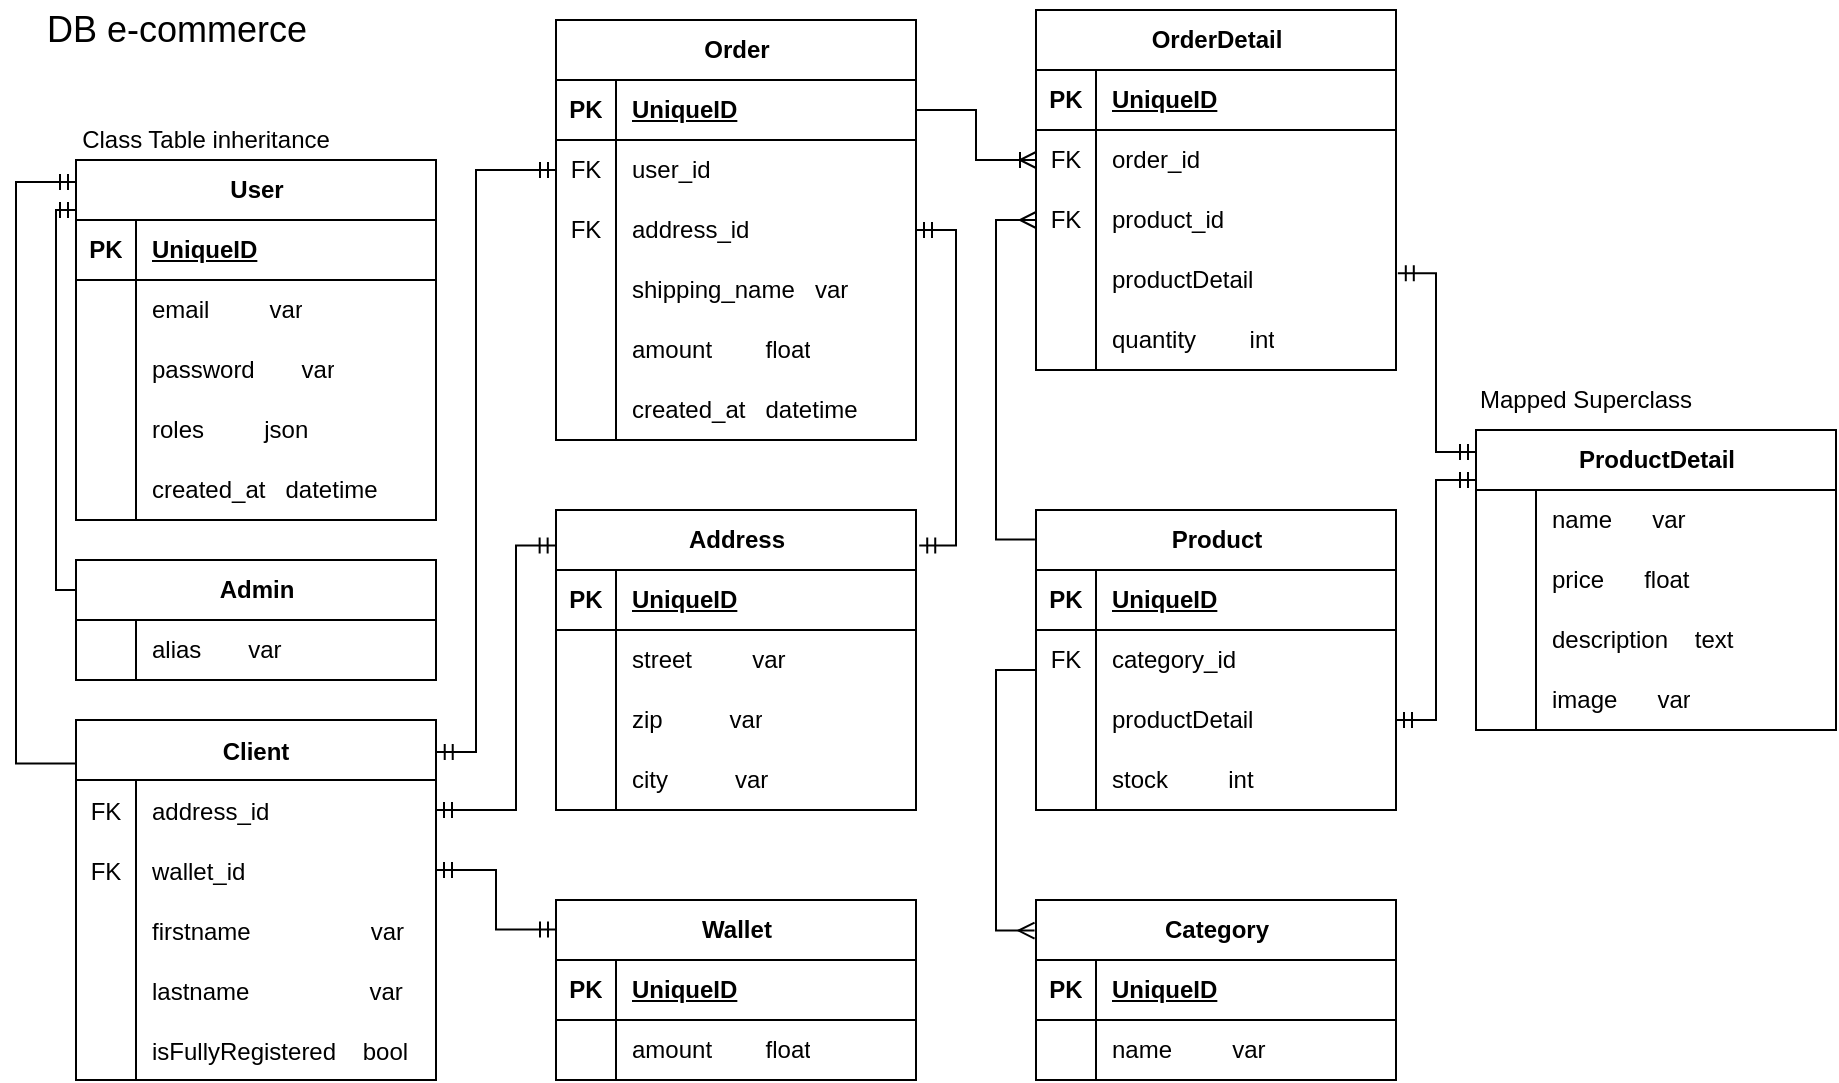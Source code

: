 <mxfile version="21.3.4" type="device">
  <diagram name="Page-1" id="_WMsaMlrTRw3rbW4M_ij">
    <mxGraphModel dx="989" dy="523" grid="1" gridSize="5" guides="1" tooltips="1" connect="1" arrows="1" fold="1" page="1" pageScale="1" pageWidth="1169" pageHeight="1654" math="0" shadow="0">
      <root>
        <mxCell id="0" />
        <mxCell id="1" parent="0" />
        <object label="User" id="rdtJX7FNYkJ7xcq_0ooD-1">
          <mxCell style="shape=table;startSize=30;container=1;collapsible=1;childLayout=tableLayout;fixedRows=1;rowLines=0;fontStyle=1;align=center;resizeLast=1;html=1;" parent="1" vertex="1">
            <mxGeometry x="40" y="100" width="180" height="180" as="geometry">
              <mxRectangle x="80" y="100" width="65" height="30" as="alternateBounds" />
            </mxGeometry>
          </mxCell>
        </object>
        <mxCell id="rdtJX7FNYkJ7xcq_0ooD-2" value="" style="shape=tableRow;horizontal=0;startSize=0;swimlaneHead=0;swimlaneBody=0;fillColor=none;collapsible=0;dropTarget=0;points=[[0,0.5],[1,0.5]];portConstraint=eastwest;top=0;left=0;right=0;bottom=1;" parent="rdtJX7FNYkJ7xcq_0ooD-1" vertex="1">
          <mxGeometry y="30" width="180" height="30" as="geometry" />
        </mxCell>
        <mxCell id="rdtJX7FNYkJ7xcq_0ooD-3" value="PK" style="shape=partialRectangle;connectable=0;fillColor=none;top=0;left=0;bottom=0;right=0;fontStyle=1;overflow=hidden;whiteSpace=wrap;html=1;" parent="rdtJX7FNYkJ7xcq_0ooD-2" vertex="1">
          <mxGeometry width="30" height="30" as="geometry">
            <mxRectangle width="30" height="30" as="alternateBounds" />
          </mxGeometry>
        </mxCell>
        <mxCell id="rdtJX7FNYkJ7xcq_0ooD-4" value="UniqueID" style="shape=partialRectangle;connectable=0;fillColor=none;top=0;left=0;bottom=0;right=0;align=left;spacingLeft=6;fontStyle=5;overflow=hidden;whiteSpace=wrap;html=1;" parent="rdtJX7FNYkJ7xcq_0ooD-2" vertex="1">
          <mxGeometry x="30" width="150" height="30" as="geometry">
            <mxRectangle width="150" height="30" as="alternateBounds" />
          </mxGeometry>
        </mxCell>
        <mxCell id="rdtJX7FNYkJ7xcq_0ooD-8" value="" style="shape=tableRow;horizontal=0;startSize=0;swimlaneHead=0;swimlaneBody=0;fillColor=none;collapsible=0;dropTarget=0;points=[[0,0.5],[1,0.5]];portConstraint=eastwest;top=0;left=0;right=0;bottom=0;" parent="rdtJX7FNYkJ7xcq_0ooD-1" vertex="1">
          <mxGeometry y="60" width="180" height="30" as="geometry" />
        </mxCell>
        <mxCell id="rdtJX7FNYkJ7xcq_0ooD-9" value="" style="shape=partialRectangle;connectable=0;fillColor=none;top=0;left=0;bottom=0;right=0;editable=1;overflow=hidden;whiteSpace=wrap;html=1;" parent="rdtJX7FNYkJ7xcq_0ooD-8" vertex="1">
          <mxGeometry width="30" height="30" as="geometry">
            <mxRectangle width="30" height="30" as="alternateBounds" />
          </mxGeometry>
        </mxCell>
        <mxCell id="rdtJX7FNYkJ7xcq_0ooD-10" value="email&lt;span style=&quot;white-space: pre;&quot;&gt; &lt;/span&gt;&lt;span style=&quot;white-space: pre;&quot;&gt; &lt;/span&gt;&lt;span style=&quot;white-space: pre;&quot;&gt; &lt;span style=&quot;white-space: pre;&quot;&gt; &lt;/span&gt;&lt;span style=&quot;white-space: pre;&quot;&gt; &lt;/span&gt;&lt;span style=&quot;white-space: pre;&quot;&gt; &lt;span style=&quot;white-space: pre;&quot;&gt; &lt;/span&gt;&lt;span style=&quot;white-space: pre;&quot;&gt; &lt;/span&gt;&lt;span style=&quot;white-space: pre;&quot;&gt; &lt;/span&gt;&lt;/span&gt;&lt;/span&gt;var" style="shape=partialRectangle;connectable=0;fillColor=none;top=0;left=0;bottom=0;right=0;align=left;spacingLeft=6;overflow=hidden;whiteSpace=wrap;html=1;" parent="rdtJX7FNYkJ7xcq_0ooD-8" vertex="1">
          <mxGeometry x="30" width="150" height="30" as="geometry">
            <mxRectangle width="150" height="30" as="alternateBounds" />
          </mxGeometry>
        </mxCell>
        <mxCell id="rdtJX7FNYkJ7xcq_0ooD-174" style="shape=tableRow;horizontal=0;startSize=0;swimlaneHead=0;swimlaneBody=0;fillColor=none;collapsible=0;dropTarget=0;points=[[0,0.5],[1,0.5]];portConstraint=eastwest;top=0;left=0;right=0;bottom=0;" parent="rdtJX7FNYkJ7xcq_0ooD-1" vertex="1">
          <mxGeometry y="90" width="180" height="30" as="geometry" />
        </mxCell>
        <mxCell id="rdtJX7FNYkJ7xcq_0ooD-175" style="shape=partialRectangle;connectable=0;fillColor=none;top=0;left=0;bottom=0;right=0;editable=1;overflow=hidden;whiteSpace=wrap;html=1;" parent="rdtJX7FNYkJ7xcq_0ooD-174" vertex="1">
          <mxGeometry width="30" height="30" as="geometry">
            <mxRectangle width="30" height="30" as="alternateBounds" />
          </mxGeometry>
        </mxCell>
        <mxCell id="rdtJX7FNYkJ7xcq_0ooD-176" value="password&lt;span style=&quot;white-space: pre;&quot;&gt; &lt;/span&gt;&lt;span style=&quot;white-space: pre;&quot;&gt; &lt;/span&gt;&lt;span style=&quot;white-space: pre;&quot;&gt; &lt;span style=&quot;white-space: pre;&quot;&gt; &lt;/span&gt;&lt;span style=&quot;white-space: pre;&quot;&gt; &lt;span style=&quot;white-space: pre;&quot;&gt; &lt;/span&gt;&lt;span style=&quot;white-space: pre;&quot;&gt; &lt;/span&gt;&lt;/span&gt;&lt;/span&gt;var" style="shape=partialRectangle;connectable=0;fillColor=none;top=0;left=0;bottom=0;right=0;align=left;spacingLeft=6;overflow=hidden;whiteSpace=wrap;html=1;" parent="rdtJX7FNYkJ7xcq_0ooD-174" vertex="1">
          <mxGeometry x="30" width="150" height="30" as="geometry">
            <mxRectangle width="150" height="30" as="alternateBounds" />
          </mxGeometry>
        </mxCell>
        <mxCell id="rdtJX7FNYkJ7xcq_0ooD-52" style="shape=tableRow;horizontal=0;startSize=0;swimlaneHead=0;swimlaneBody=0;fillColor=none;collapsible=0;dropTarget=0;points=[[0,0.5],[1,0.5]];portConstraint=eastwest;top=0;left=0;right=0;bottom=0;" parent="rdtJX7FNYkJ7xcq_0ooD-1" vertex="1">
          <mxGeometry y="120" width="180" height="30" as="geometry" />
        </mxCell>
        <mxCell id="rdtJX7FNYkJ7xcq_0ooD-53" style="shape=partialRectangle;connectable=0;fillColor=none;top=0;left=0;bottom=0;right=0;editable=1;overflow=hidden;whiteSpace=wrap;html=1;" parent="rdtJX7FNYkJ7xcq_0ooD-52" vertex="1">
          <mxGeometry width="30" height="30" as="geometry">
            <mxRectangle width="30" height="30" as="alternateBounds" />
          </mxGeometry>
        </mxCell>
        <mxCell id="rdtJX7FNYkJ7xcq_0ooD-54" value="roles&lt;span style=&quot;white-space: pre;&quot;&gt; &lt;/span&gt;&lt;span style=&quot;white-space: pre;&quot;&gt; &lt;/span&gt;&lt;span style=&quot;white-space: pre;&quot;&gt; &lt;span style=&quot;white-space: pre;&quot;&gt; &lt;/span&gt;&lt;span style=&quot;white-space: pre;&quot;&gt; &lt;/span&gt;&lt;span style=&quot;white-space: pre;&quot;&gt; &lt;span style=&quot;white-space: pre;&quot;&gt; &lt;/span&gt;&lt;span style=&quot;white-space: pre;&quot;&gt; &lt;/span&gt;&lt;span style=&quot;white-space: pre;&quot;&gt; &lt;/span&gt;&lt;/span&gt;json&lt;/span&gt;" style="shape=partialRectangle;connectable=0;fillColor=none;top=0;left=0;bottom=0;right=0;align=left;spacingLeft=6;overflow=hidden;whiteSpace=wrap;html=1;" parent="rdtJX7FNYkJ7xcq_0ooD-52" vertex="1">
          <mxGeometry x="30" width="150" height="30" as="geometry">
            <mxRectangle width="150" height="30" as="alternateBounds" />
          </mxGeometry>
        </mxCell>
        <mxCell id="rdtJX7FNYkJ7xcq_0ooD-171" style="shape=tableRow;horizontal=0;startSize=0;swimlaneHead=0;swimlaneBody=0;fillColor=none;collapsible=0;dropTarget=0;points=[[0,0.5],[1,0.5]];portConstraint=eastwest;top=0;left=0;right=0;bottom=0;" parent="rdtJX7FNYkJ7xcq_0ooD-1" vertex="1">
          <mxGeometry y="150" width="180" height="30" as="geometry" />
        </mxCell>
        <mxCell id="rdtJX7FNYkJ7xcq_0ooD-172" style="shape=partialRectangle;connectable=0;fillColor=none;top=0;left=0;bottom=0;right=0;editable=1;overflow=hidden;whiteSpace=wrap;html=1;" parent="rdtJX7FNYkJ7xcq_0ooD-171" vertex="1">
          <mxGeometry width="30" height="30" as="geometry">
            <mxRectangle width="30" height="30" as="alternateBounds" />
          </mxGeometry>
        </mxCell>
        <mxCell id="rdtJX7FNYkJ7xcq_0ooD-173" value="created_at&lt;span style=&quot;white-space: pre;&quot;&gt; &lt;span style=&quot;white-space: pre;&quot;&gt; &lt;span style=&quot;white-space: pre;&quot;&gt; &lt;/span&gt;&lt;/span&gt;&lt;/span&gt;datetime" style="shape=partialRectangle;connectable=0;fillColor=none;top=0;left=0;bottom=0;right=0;align=left;spacingLeft=6;overflow=hidden;whiteSpace=wrap;html=1;" parent="rdtJX7FNYkJ7xcq_0ooD-171" vertex="1">
          <mxGeometry x="30" width="150" height="30" as="geometry">
            <mxRectangle width="150" height="30" as="alternateBounds" />
          </mxGeometry>
        </mxCell>
        <mxCell id="rdtJX7FNYkJ7xcq_0ooD-39" value="Address" style="shape=table;startSize=30;container=1;collapsible=1;childLayout=tableLayout;fixedRows=1;rowLines=0;fontStyle=1;align=center;resizeLast=1;html=1;" parent="1" vertex="1">
          <mxGeometry x="280" y="275" width="180" height="150" as="geometry" />
        </mxCell>
        <mxCell id="rdtJX7FNYkJ7xcq_0ooD-40" value="" style="shape=tableRow;horizontal=0;startSize=0;swimlaneHead=0;swimlaneBody=0;fillColor=none;collapsible=0;dropTarget=0;points=[[0,0.5],[1,0.5]];portConstraint=eastwest;top=0;left=0;right=0;bottom=1;" parent="rdtJX7FNYkJ7xcq_0ooD-39" vertex="1">
          <mxGeometry y="30" width="180" height="30" as="geometry" />
        </mxCell>
        <mxCell id="rdtJX7FNYkJ7xcq_0ooD-41" value="PK" style="shape=partialRectangle;connectable=0;fillColor=none;top=0;left=0;bottom=0;right=0;fontStyle=1;overflow=hidden;whiteSpace=wrap;html=1;" parent="rdtJX7FNYkJ7xcq_0ooD-40" vertex="1">
          <mxGeometry width="30" height="30" as="geometry">
            <mxRectangle width="30" height="30" as="alternateBounds" />
          </mxGeometry>
        </mxCell>
        <mxCell id="rdtJX7FNYkJ7xcq_0ooD-42" value="UniqueID" style="shape=partialRectangle;connectable=0;fillColor=none;top=0;left=0;bottom=0;right=0;align=left;spacingLeft=6;fontStyle=5;overflow=hidden;whiteSpace=wrap;html=1;" parent="rdtJX7FNYkJ7xcq_0ooD-40" vertex="1">
          <mxGeometry x="30" width="150" height="30" as="geometry">
            <mxRectangle width="150" height="30" as="alternateBounds" />
          </mxGeometry>
        </mxCell>
        <mxCell id="rdtJX7FNYkJ7xcq_0ooD-43" value="" style="shape=tableRow;horizontal=0;startSize=0;swimlaneHead=0;swimlaneBody=0;fillColor=none;collapsible=0;dropTarget=0;points=[[0,0.5],[1,0.5]];portConstraint=eastwest;top=0;left=0;right=0;bottom=0;" parent="rdtJX7FNYkJ7xcq_0ooD-39" vertex="1">
          <mxGeometry y="60" width="180" height="30" as="geometry" />
        </mxCell>
        <mxCell id="rdtJX7FNYkJ7xcq_0ooD-44" value="" style="shape=partialRectangle;connectable=0;fillColor=none;top=0;left=0;bottom=0;right=0;editable=1;overflow=hidden;whiteSpace=wrap;html=1;" parent="rdtJX7FNYkJ7xcq_0ooD-43" vertex="1">
          <mxGeometry width="30" height="30" as="geometry">
            <mxRectangle width="30" height="30" as="alternateBounds" />
          </mxGeometry>
        </mxCell>
        <mxCell id="rdtJX7FNYkJ7xcq_0ooD-45" value="street&lt;span style=&quot;white-space: pre;&quot;&gt; &lt;/span&gt;&lt;span style=&quot;white-space: pre;&quot;&gt; &lt;span style=&quot;white-space: pre;&quot;&gt; &lt;/span&gt;&lt;span style=&quot;white-space: pre;&quot;&gt; &lt;/span&gt;&lt;span style=&quot;white-space: pre;&quot;&gt; &lt;/span&gt;&lt;/span&gt;&lt;span style=&quot;white-space: pre;&quot;&gt; &lt;span style=&quot;white-space: pre;&quot;&gt; &lt;/span&gt;&lt;span style=&quot;white-space: pre;&quot;&gt; &lt;/span&gt;&lt;span style=&quot;white-space: pre;&quot;&gt; &lt;/span&gt;&lt;/span&gt;var" style="shape=partialRectangle;connectable=0;fillColor=none;top=0;left=0;bottom=0;right=0;align=left;spacingLeft=6;overflow=hidden;whiteSpace=wrap;html=1;" parent="rdtJX7FNYkJ7xcq_0ooD-43" vertex="1">
          <mxGeometry x="30" width="150" height="30" as="geometry">
            <mxRectangle width="150" height="30" as="alternateBounds" />
          </mxGeometry>
        </mxCell>
        <mxCell id="rdtJX7FNYkJ7xcq_0ooD-46" value="" style="shape=tableRow;horizontal=0;startSize=0;swimlaneHead=0;swimlaneBody=0;fillColor=none;collapsible=0;dropTarget=0;points=[[0,0.5],[1,0.5]];portConstraint=eastwest;top=0;left=0;right=0;bottom=0;" parent="rdtJX7FNYkJ7xcq_0ooD-39" vertex="1">
          <mxGeometry y="90" width="180" height="30" as="geometry" />
        </mxCell>
        <mxCell id="rdtJX7FNYkJ7xcq_0ooD-47" value="" style="shape=partialRectangle;connectable=0;fillColor=none;top=0;left=0;bottom=0;right=0;editable=1;overflow=hidden;whiteSpace=wrap;html=1;" parent="rdtJX7FNYkJ7xcq_0ooD-46" vertex="1">
          <mxGeometry width="30" height="30" as="geometry">
            <mxRectangle width="30" height="30" as="alternateBounds" />
          </mxGeometry>
        </mxCell>
        <mxCell id="rdtJX7FNYkJ7xcq_0ooD-48" value="zip&lt;span style=&quot;white-space: pre;&quot;&gt; &lt;/span&gt;&lt;span style=&quot;white-space: pre;&quot;&gt; &lt;/span&gt;&lt;span style=&quot;white-space: pre;&quot;&gt; &lt;span style=&quot;white-space: pre;&quot;&gt; &lt;/span&gt;&lt;span style=&quot;white-space: pre;&quot;&gt; &lt;/span&gt;&lt;span style=&quot;white-space: pre;&quot;&gt; &lt;/span&gt;&lt;/span&gt;&lt;span style=&quot;white-space: pre;&quot;&gt; &lt;span style=&quot;white-space: pre;&quot;&gt; &lt;/span&gt;&lt;span style=&quot;white-space: pre;&quot;&gt; &lt;/span&gt;&lt;span style=&quot;white-space: pre;&quot;&gt; &lt;/span&gt;&lt;/span&gt;var" style="shape=partialRectangle;connectable=0;fillColor=none;top=0;left=0;bottom=0;right=0;align=left;spacingLeft=6;overflow=hidden;whiteSpace=wrap;html=1;" parent="rdtJX7FNYkJ7xcq_0ooD-46" vertex="1">
          <mxGeometry x="30" width="150" height="30" as="geometry">
            <mxRectangle width="150" height="30" as="alternateBounds" />
          </mxGeometry>
        </mxCell>
        <mxCell id="rdtJX7FNYkJ7xcq_0ooD-49" value="" style="shape=tableRow;horizontal=0;startSize=0;swimlaneHead=0;swimlaneBody=0;fillColor=none;collapsible=0;dropTarget=0;points=[[0,0.5],[1,0.5]];portConstraint=eastwest;top=0;left=0;right=0;bottom=0;" parent="rdtJX7FNYkJ7xcq_0ooD-39" vertex="1">
          <mxGeometry y="120" width="180" height="30" as="geometry" />
        </mxCell>
        <mxCell id="rdtJX7FNYkJ7xcq_0ooD-50" value="" style="shape=partialRectangle;connectable=0;fillColor=none;top=0;left=0;bottom=0;right=0;editable=1;overflow=hidden;whiteSpace=wrap;html=1;" parent="rdtJX7FNYkJ7xcq_0ooD-49" vertex="1">
          <mxGeometry width="30" height="30" as="geometry">
            <mxRectangle width="30" height="30" as="alternateBounds" />
          </mxGeometry>
        </mxCell>
        <mxCell id="rdtJX7FNYkJ7xcq_0ooD-51" value="city&lt;span style=&quot;white-space: pre;&quot;&gt; &lt;/span&gt;&lt;span style=&quot;white-space: pre;&quot;&gt; &lt;/span&gt;&lt;span style=&quot;white-space: pre;&quot;&gt; &lt;span style=&quot;white-space: pre;&quot;&gt; &lt;/span&gt;&lt;span style=&quot;white-space: pre;&quot;&gt; &lt;/span&gt;&lt;span style=&quot;white-space: pre;&quot;&gt; &lt;/span&gt;&lt;/span&gt;&lt;span style=&quot;white-space: pre;&quot;&gt; &lt;span style=&quot;white-space: pre;&quot;&gt; &lt;/span&gt;&lt;span style=&quot;white-space: pre;&quot;&gt; &lt;/span&gt;&lt;span style=&quot;white-space: pre;&quot;&gt; &lt;/span&gt;&lt;/span&gt;var" style="shape=partialRectangle;connectable=0;fillColor=none;top=0;left=0;bottom=0;right=0;align=left;spacingLeft=6;overflow=hidden;whiteSpace=wrap;html=1;" parent="rdtJX7FNYkJ7xcq_0ooD-49" vertex="1">
          <mxGeometry x="30" width="150" height="30" as="geometry">
            <mxRectangle width="150" height="30" as="alternateBounds" />
          </mxGeometry>
        </mxCell>
        <mxCell id="rdtJX7FNYkJ7xcq_0ooD-112" value="Product" style="shape=table;startSize=30;container=1;collapsible=1;childLayout=tableLayout;fixedRows=1;rowLines=0;fontStyle=1;align=center;resizeLast=1;html=1;" parent="1" vertex="1">
          <mxGeometry x="520" y="275" width="180" height="150" as="geometry" />
        </mxCell>
        <mxCell id="rdtJX7FNYkJ7xcq_0ooD-113" value="" style="shape=tableRow;horizontal=0;startSize=0;swimlaneHead=0;swimlaneBody=0;fillColor=none;collapsible=0;dropTarget=0;points=[[0,0.5],[1,0.5]];portConstraint=eastwest;top=0;left=0;right=0;bottom=1;" parent="rdtJX7FNYkJ7xcq_0ooD-112" vertex="1">
          <mxGeometry y="30" width="180" height="30" as="geometry" />
        </mxCell>
        <mxCell id="rdtJX7FNYkJ7xcq_0ooD-114" value="PK" style="shape=partialRectangle;connectable=0;fillColor=none;top=0;left=0;bottom=0;right=0;fontStyle=1;overflow=hidden;whiteSpace=wrap;html=1;" parent="rdtJX7FNYkJ7xcq_0ooD-113" vertex="1">
          <mxGeometry width="30" height="30" as="geometry">
            <mxRectangle width="30" height="30" as="alternateBounds" />
          </mxGeometry>
        </mxCell>
        <mxCell id="rdtJX7FNYkJ7xcq_0ooD-115" value="UniqueID" style="shape=partialRectangle;connectable=0;fillColor=none;top=0;left=0;bottom=0;right=0;align=left;spacingLeft=6;fontStyle=5;overflow=hidden;whiteSpace=wrap;html=1;" parent="rdtJX7FNYkJ7xcq_0ooD-113" vertex="1">
          <mxGeometry x="30" width="150" height="30" as="geometry">
            <mxRectangle width="150" height="30" as="alternateBounds" />
          </mxGeometry>
        </mxCell>
        <mxCell id="rdtJX7FNYkJ7xcq_0ooD-199" style="shape=tableRow;horizontal=0;startSize=0;swimlaneHead=0;swimlaneBody=0;fillColor=none;collapsible=0;dropTarget=0;points=[[0,0.5],[1,0.5]];portConstraint=eastwest;top=0;left=0;right=0;bottom=0;" parent="rdtJX7FNYkJ7xcq_0ooD-112" vertex="1">
          <mxGeometry y="60" width="180" height="30" as="geometry" />
        </mxCell>
        <mxCell id="rdtJX7FNYkJ7xcq_0ooD-200" value="FK" style="shape=partialRectangle;connectable=0;fillColor=none;top=0;left=0;bottom=0;right=0;editable=1;overflow=hidden;whiteSpace=wrap;html=1;" parent="rdtJX7FNYkJ7xcq_0ooD-199" vertex="1">
          <mxGeometry width="30" height="30" as="geometry">
            <mxRectangle width="30" height="30" as="alternateBounds" />
          </mxGeometry>
        </mxCell>
        <mxCell id="rdtJX7FNYkJ7xcq_0ooD-201" value="category_id" style="shape=partialRectangle;connectable=0;fillColor=none;top=0;left=0;bottom=0;right=0;align=left;spacingLeft=6;overflow=hidden;whiteSpace=wrap;html=1;" parent="rdtJX7FNYkJ7xcq_0ooD-199" vertex="1">
          <mxGeometry x="30" width="150" height="30" as="geometry">
            <mxRectangle width="150" height="30" as="alternateBounds" />
          </mxGeometry>
        </mxCell>
        <mxCell id="hEecVBMNA8Ay8GIafVMj-17" style="shape=tableRow;horizontal=0;startSize=0;swimlaneHead=0;swimlaneBody=0;fillColor=none;collapsible=0;dropTarget=0;points=[[0,0.5],[1,0.5]];portConstraint=eastwest;top=0;left=0;right=0;bottom=0;" parent="rdtJX7FNYkJ7xcq_0ooD-112" vertex="1">
          <mxGeometry y="90" width="180" height="30" as="geometry" />
        </mxCell>
        <mxCell id="hEecVBMNA8Ay8GIafVMj-18" style="shape=partialRectangle;connectable=0;fillColor=none;top=0;left=0;bottom=0;right=0;editable=1;overflow=hidden;whiteSpace=wrap;html=1;" parent="hEecVBMNA8Ay8GIafVMj-17" vertex="1">
          <mxGeometry width="30" height="30" as="geometry">
            <mxRectangle width="30" height="30" as="alternateBounds" />
          </mxGeometry>
        </mxCell>
        <mxCell id="hEecVBMNA8Ay8GIafVMj-19" value="productDetail" style="shape=partialRectangle;connectable=0;fillColor=none;top=0;left=0;bottom=0;right=0;align=left;spacingLeft=6;overflow=hidden;whiteSpace=wrap;html=1;" parent="hEecVBMNA8Ay8GIafVMj-17" vertex="1">
          <mxGeometry x="30" width="150" height="30" as="geometry">
            <mxRectangle width="150" height="30" as="alternateBounds" />
          </mxGeometry>
        </mxCell>
        <mxCell id="rdtJX7FNYkJ7xcq_0ooD-177" style="shape=tableRow;horizontal=0;startSize=0;swimlaneHead=0;swimlaneBody=0;fillColor=none;collapsible=0;dropTarget=0;points=[[0,0.5],[1,0.5]];portConstraint=eastwest;top=0;left=0;right=0;bottom=0;" parent="rdtJX7FNYkJ7xcq_0ooD-112" vertex="1">
          <mxGeometry y="120" width="180" height="30" as="geometry" />
        </mxCell>
        <mxCell id="rdtJX7FNYkJ7xcq_0ooD-178" style="shape=partialRectangle;connectable=0;fillColor=none;top=0;left=0;bottom=0;right=0;editable=1;overflow=hidden;whiteSpace=wrap;html=1;" parent="rdtJX7FNYkJ7xcq_0ooD-177" vertex="1">
          <mxGeometry width="30" height="30" as="geometry">
            <mxRectangle width="30" height="30" as="alternateBounds" />
          </mxGeometry>
        </mxCell>
        <mxCell id="rdtJX7FNYkJ7xcq_0ooD-179" value="stock&lt;span style=&quot;white-space: pre;&quot;&gt; &lt;/span&gt;&lt;span style=&quot;white-space: pre;&quot;&gt; &lt;/span&gt;&lt;span style=&quot;white-space: pre;&quot;&gt; &lt;span style=&quot;white-space: pre;&quot;&gt; &lt;/span&gt;&lt;span style=&quot;white-space: pre;&quot;&gt; &lt;span style=&quot;white-space: pre;&quot;&gt; &lt;span style=&quot;white-space: pre;&quot;&gt; &lt;/span&gt;&lt;span style=&quot;white-space: pre;&quot;&gt; &lt;/span&gt;&lt;span style=&quot;white-space: pre;&quot;&gt; &lt;/span&gt;&lt;/span&gt;&lt;/span&gt;&lt;/span&gt;int" style="shape=partialRectangle;connectable=0;fillColor=none;top=0;left=0;bottom=0;right=0;align=left;spacingLeft=6;overflow=hidden;whiteSpace=wrap;html=1;" parent="rdtJX7FNYkJ7xcq_0ooD-177" vertex="1">
          <mxGeometry x="30" width="150" height="30" as="geometry">
            <mxRectangle width="150" height="30" as="alternateBounds" />
          </mxGeometry>
        </mxCell>
        <mxCell id="rdtJX7FNYkJ7xcq_0ooD-128" value="Category" style="shape=table;startSize=30;container=1;collapsible=1;childLayout=tableLayout;fixedRows=1;rowLines=0;fontStyle=1;align=center;resizeLast=1;html=1;" parent="1" vertex="1">
          <mxGeometry x="520" y="470" width="180" height="90" as="geometry" />
        </mxCell>
        <mxCell id="rdtJX7FNYkJ7xcq_0ooD-129" value="" style="shape=tableRow;horizontal=0;startSize=0;swimlaneHead=0;swimlaneBody=0;fillColor=none;collapsible=0;dropTarget=0;points=[[0,0.5],[1,0.5]];portConstraint=eastwest;top=0;left=0;right=0;bottom=1;" parent="rdtJX7FNYkJ7xcq_0ooD-128" vertex="1">
          <mxGeometry y="30" width="180" height="30" as="geometry" />
        </mxCell>
        <mxCell id="rdtJX7FNYkJ7xcq_0ooD-130" value="PK" style="shape=partialRectangle;connectable=0;fillColor=none;top=0;left=0;bottom=0;right=0;fontStyle=1;overflow=hidden;whiteSpace=wrap;html=1;" parent="rdtJX7FNYkJ7xcq_0ooD-129" vertex="1">
          <mxGeometry width="30" height="30" as="geometry">
            <mxRectangle width="30" height="30" as="alternateBounds" />
          </mxGeometry>
        </mxCell>
        <mxCell id="rdtJX7FNYkJ7xcq_0ooD-131" value="UniqueID" style="shape=partialRectangle;connectable=0;fillColor=none;top=0;left=0;bottom=0;right=0;align=left;spacingLeft=6;fontStyle=5;overflow=hidden;whiteSpace=wrap;html=1;" parent="rdtJX7FNYkJ7xcq_0ooD-129" vertex="1">
          <mxGeometry x="30" width="150" height="30" as="geometry">
            <mxRectangle width="150" height="30" as="alternateBounds" />
          </mxGeometry>
        </mxCell>
        <mxCell id="rdtJX7FNYkJ7xcq_0ooD-132" value="" style="shape=tableRow;horizontal=0;startSize=0;swimlaneHead=0;swimlaneBody=0;fillColor=none;collapsible=0;dropTarget=0;points=[[0,0.5],[1,0.5]];portConstraint=eastwest;top=0;left=0;right=0;bottom=0;" parent="rdtJX7FNYkJ7xcq_0ooD-128" vertex="1">
          <mxGeometry y="60" width="180" height="30" as="geometry" />
        </mxCell>
        <mxCell id="rdtJX7FNYkJ7xcq_0ooD-133" value="" style="shape=partialRectangle;connectable=0;fillColor=none;top=0;left=0;bottom=0;right=0;editable=1;overflow=hidden;whiteSpace=wrap;html=1;" parent="rdtJX7FNYkJ7xcq_0ooD-132" vertex="1">
          <mxGeometry width="30" height="30" as="geometry">
            <mxRectangle width="30" height="30" as="alternateBounds" />
          </mxGeometry>
        </mxCell>
        <mxCell id="rdtJX7FNYkJ7xcq_0ooD-134" value="name&lt;span style=&quot;white-space: pre;&quot;&gt; &lt;/span&gt;&lt;span style=&quot;white-space: pre;&quot;&gt; &lt;span style=&quot;white-space: pre;&quot;&gt; &lt;/span&gt;&lt;span style=&quot;white-space: pre;&quot;&gt; &lt;/span&gt;&lt;span style=&quot;white-space: pre;&quot;&gt; &lt;/span&gt;&lt;/span&gt;&lt;span style=&quot;white-space: pre;&quot;&gt; &lt;span style=&quot;white-space: pre;&quot;&gt; &lt;/span&gt;&lt;span style=&quot;white-space: pre;&quot;&gt; &lt;/span&gt;&lt;span style=&quot;white-space: pre;&quot;&gt; &lt;/span&gt;&lt;/span&gt;var" style="shape=partialRectangle;connectable=0;fillColor=none;top=0;left=0;bottom=0;right=0;align=left;spacingLeft=6;overflow=hidden;whiteSpace=wrap;html=1;" parent="rdtJX7FNYkJ7xcq_0ooD-132" vertex="1">
          <mxGeometry x="30" width="150" height="30" as="geometry">
            <mxRectangle width="150" height="30" as="alternateBounds" />
          </mxGeometry>
        </mxCell>
        <mxCell id="rdtJX7FNYkJ7xcq_0ooD-158" value="Order" style="shape=table;startSize=30;container=1;collapsible=1;childLayout=tableLayout;fixedRows=1;rowLines=0;fontStyle=1;align=center;resizeLast=1;html=1;" parent="1" vertex="1">
          <mxGeometry x="280" y="30" width="180" height="210" as="geometry" />
        </mxCell>
        <mxCell id="rdtJX7FNYkJ7xcq_0ooD-159" value="" style="shape=tableRow;horizontal=0;startSize=0;swimlaneHead=0;swimlaneBody=0;fillColor=none;collapsible=0;dropTarget=0;points=[[0,0.5],[1,0.5]];portConstraint=eastwest;top=0;left=0;right=0;bottom=1;" parent="rdtJX7FNYkJ7xcq_0ooD-158" vertex="1">
          <mxGeometry y="30" width="180" height="30" as="geometry" />
        </mxCell>
        <mxCell id="rdtJX7FNYkJ7xcq_0ooD-160" value="PK" style="shape=partialRectangle;connectable=0;fillColor=none;top=0;left=0;bottom=0;right=0;fontStyle=1;overflow=hidden;whiteSpace=wrap;html=1;" parent="rdtJX7FNYkJ7xcq_0ooD-159" vertex="1">
          <mxGeometry width="30" height="30" as="geometry">
            <mxRectangle width="30" height="30" as="alternateBounds" />
          </mxGeometry>
        </mxCell>
        <mxCell id="rdtJX7FNYkJ7xcq_0ooD-161" value="UniqueID" style="shape=partialRectangle;connectable=0;fillColor=none;top=0;left=0;bottom=0;right=0;align=left;spacingLeft=6;fontStyle=5;overflow=hidden;whiteSpace=wrap;html=1;" parent="rdtJX7FNYkJ7xcq_0ooD-159" vertex="1">
          <mxGeometry x="30" width="150" height="30" as="geometry">
            <mxRectangle width="150" height="30" as="alternateBounds" />
          </mxGeometry>
        </mxCell>
        <mxCell id="rdtJX7FNYkJ7xcq_0ooD-162" value="" style="shape=tableRow;horizontal=0;startSize=0;swimlaneHead=0;swimlaneBody=0;fillColor=none;collapsible=0;dropTarget=0;points=[[0,0.5],[1,0.5]];portConstraint=eastwest;top=0;left=0;right=0;bottom=0;" parent="rdtJX7FNYkJ7xcq_0ooD-158" vertex="1">
          <mxGeometry y="60" width="180" height="30" as="geometry" />
        </mxCell>
        <mxCell id="rdtJX7FNYkJ7xcq_0ooD-163" value="FK" style="shape=partialRectangle;connectable=0;fillColor=none;top=0;left=0;bottom=0;right=0;editable=1;overflow=hidden;whiteSpace=wrap;html=1;" parent="rdtJX7FNYkJ7xcq_0ooD-162" vertex="1">
          <mxGeometry width="30" height="30" as="geometry">
            <mxRectangle width="30" height="30" as="alternateBounds" />
          </mxGeometry>
        </mxCell>
        <mxCell id="rdtJX7FNYkJ7xcq_0ooD-164" value="user_id" style="shape=partialRectangle;connectable=0;fillColor=none;top=0;left=0;bottom=0;right=0;align=left;spacingLeft=6;overflow=hidden;whiteSpace=wrap;html=1;" parent="rdtJX7FNYkJ7xcq_0ooD-162" vertex="1">
          <mxGeometry x="30" width="150" height="30" as="geometry">
            <mxRectangle width="150" height="30" as="alternateBounds" />
          </mxGeometry>
        </mxCell>
        <mxCell id="rdtJX7FNYkJ7xcq_0ooD-222" style="shape=tableRow;horizontal=0;startSize=0;swimlaneHead=0;swimlaneBody=0;fillColor=none;collapsible=0;dropTarget=0;points=[[0,0.5],[1,0.5]];portConstraint=eastwest;top=0;left=0;right=0;bottom=0;" parent="rdtJX7FNYkJ7xcq_0ooD-158" vertex="1">
          <mxGeometry y="90" width="180" height="30" as="geometry" />
        </mxCell>
        <mxCell id="rdtJX7FNYkJ7xcq_0ooD-223" value="FK" style="shape=partialRectangle;connectable=0;fillColor=none;top=0;left=0;bottom=0;right=0;editable=1;overflow=hidden;whiteSpace=wrap;html=1;" parent="rdtJX7FNYkJ7xcq_0ooD-222" vertex="1">
          <mxGeometry width="30" height="30" as="geometry">
            <mxRectangle width="30" height="30" as="alternateBounds" />
          </mxGeometry>
        </mxCell>
        <mxCell id="rdtJX7FNYkJ7xcq_0ooD-224" value="address_id" style="shape=partialRectangle;connectable=0;fillColor=none;top=0;left=0;bottom=0;right=0;align=left;spacingLeft=6;overflow=hidden;whiteSpace=wrap;html=1;" parent="rdtJX7FNYkJ7xcq_0ooD-222" vertex="1">
          <mxGeometry x="30" width="150" height="30" as="geometry">
            <mxRectangle width="150" height="30" as="alternateBounds" />
          </mxGeometry>
        </mxCell>
        <mxCell id="rdtJX7FNYkJ7xcq_0ooD-225" style="shape=tableRow;horizontal=0;startSize=0;swimlaneHead=0;swimlaneBody=0;fillColor=none;collapsible=0;dropTarget=0;points=[[0,0.5],[1,0.5]];portConstraint=eastwest;top=0;left=0;right=0;bottom=0;" parent="rdtJX7FNYkJ7xcq_0ooD-158" vertex="1">
          <mxGeometry y="120" width="180" height="30" as="geometry" />
        </mxCell>
        <mxCell id="rdtJX7FNYkJ7xcq_0ooD-226" style="shape=partialRectangle;connectable=0;fillColor=none;top=0;left=0;bottom=0;right=0;editable=1;overflow=hidden;whiteSpace=wrap;html=1;" parent="rdtJX7FNYkJ7xcq_0ooD-225" vertex="1">
          <mxGeometry width="30" height="30" as="geometry">
            <mxRectangle width="30" height="30" as="alternateBounds" />
          </mxGeometry>
        </mxCell>
        <mxCell id="rdtJX7FNYkJ7xcq_0ooD-227" value="shipping_name&lt;span style=&quot;white-space: pre;&quot;&gt; &lt;span style=&quot;white-space: pre;&quot;&gt; &lt;span style=&quot;white-space: pre;&quot;&gt; &lt;/span&gt;&lt;/span&gt;&lt;/span&gt;var" style="shape=partialRectangle;connectable=0;fillColor=none;top=0;left=0;bottom=0;right=0;align=left;spacingLeft=6;overflow=hidden;whiteSpace=wrap;html=1;" parent="rdtJX7FNYkJ7xcq_0ooD-225" vertex="1">
          <mxGeometry x="30" width="150" height="30" as="geometry">
            <mxRectangle width="150" height="30" as="alternateBounds" />
          </mxGeometry>
        </mxCell>
        <mxCell id="rdtJX7FNYkJ7xcq_0ooD-165" value="" style="shape=tableRow;horizontal=0;startSize=0;swimlaneHead=0;swimlaneBody=0;fillColor=none;collapsible=0;dropTarget=0;points=[[0,0.5],[1,0.5]];portConstraint=eastwest;top=0;left=0;right=0;bottom=0;" parent="rdtJX7FNYkJ7xcq_0ooD-158" vertex="1">
          <mxGeometry y="150" width="180" height="30" as="geometry" />
        </mxCell>
        <mxCell id="rdtJX7FNYkJ7xcq_0ooD-166" value="" style="shape=partialRectangle;connectable=0;fillColor=none;top=0;left=0;bottom=0;right=0;editable=1;overflow=hidden;whiteSpace=wrap;html=1;" parent="rdtJX7FNYkJ7xcq_0ooD-165" vertex="1">
          <mxGeometry width="30" height="30" as="geometry">
            <mxRectangle width="30" height="30" as="alternateBounds" />
          </mxGeometry>
        </mxCell>
        <mxCell id="rdtJX7FNYkJ7xcq_0ooD-167" value="amount&lt;span style=&quot;white-space: pre;&quot;&gt; &lt;/span&gt;&lt;span style=&quot;white-space: pre;&quot;&gt; &lt;/span&gt;&lt;span style=&quot;white-space: pre;&quot;&gt; &lt;span style=&quot;white-space: pre;&quot;&gt; &lt;/span&gt;&lt;span style=&quot;white-space: pre;&quot;&gt; &lt;span style=&quot;white-space: pre;&quot;&gt; &lt;span style=&quot;white-space: pre;&quot;&gt; &lt;/span&gt;&lt;span style=&quot;white-space: pre;&quot;&gt; &lt;/span&gt;&lt;/span&gt;&lt;/span&gt;&lt;/span&gt;float" style="shape=partialRectangle;connectable=0;fillColor=none;top=0;left=0;bottom=0;right=0;align=left;spacingLeft=6;overflow=hidden;whiteSpace=wrap;html=1;" parent="rdtJX7FNYkJ7xcq_0ooD-165" vertex="1">
          <mxGeometry x="30" width="150" height="30" as="geometry">
            <mxRectangle width="150" height="30" as="alternateBounds" />
          </mxGeometry>
        </mxCell>
        <mxCell id="rdtJX7FNYkJ7xcq_0ooD-168" value="" style="shape=tableRow;horizontal=0;startSize=0;swimlaneHead=0;swimlaneBody=0;fillColor=none;collapsible=0;dropTarget=0;points=[[0,0.5],[1,0.5]];portConstraint=eastwest;top=0;left=0;right=0;bottom=0;" parent="rdtJX7FNYkJ7xcq_0ooD-158" vertex="1">
          <mxGeometry y="180" width="180" height="30" as="geometry" />
        </mxCell>
        <mxCell id="rdtJX7FNYkJ7xcq_0ooD-169" value="" style="shape=partialRectangle;connectable=0;fillColor=none;top=0;left=0;bottom=0;right=0;editable=1;overflow=hidden;whiteSpace=wrap;html=1;" parent="rdtJX7FNYkJ7xcq_0ooD-168" vertex="1">
          <mxGeometry width="30" height="30" as="geometry">
            <mxRectangle width="30" height="30" as="alternateBounds" />
          </mxGeometry>
        </mxCell>
        <mxCell id="rdtJX7FNYkJ7xcq_0ooD-170" value="created_at&lt;span style=&quot;white-space: pre;&quot;&gt; &lt;span style=&quot;white-space: pre;&quot;&gt; &lt;span style=&quot;white-space: pre;&quot;&gt; &lt;/span&gt;&lt;/span&gt;&lt;/span&gt;datetime" style="shape=partialRectangle;connectable=0;fillColor=none;top=0;left=0;bottom=0;right=0;align=left;spacingLeft=6;overflow=hidden;whiteSpace=wrap;html=1;" parent="rdtJX7FNYkJ7xcq_0ooD-168" vertex="1">
          <mxGeometry x="30" width="150" height="30" as="geometry">
            <mxRectangle width="150" height="30" as="alternateBounds" />
          </mxGeometry>
        </mxCell>
        <mxCell id="rdtJX7FNYkJ7xcq_0ooD-180" value="OrderDetail" style="shape=table;startSize=30;container=1;collapsible=1;childLayout=tableLayout;fixedRows=1;rowLines=0;fontStyle=1;align=center;resizeLast=1;html=1;" parent="1" vertex="1">
          <mxGeometry x="520" y="25" width="180" height="180" as="geometry" />
        </mxCell>
        <mxCell id="rdtJX7FNYkJ7xcq_0ooD-181" value="" style="shape=tableRow;horizontal=0;startSize=0;swimlaneHead=0;swimlaneBody=0;fillColor=none;collapsible=0;dropTarget=0;points=[[0,0.5],[1,0.5]];portConstraint=eastwest;top=0;left=0;right=0;bottom=1;" parent="rdtJX7FNYkJ7xcq_0ooD-180" vertex="1">
          <mxGeometry y="30" width="180" height="30" as="geometry" />
        </mxCell>
        <mxCell id="rdtJX7FNYkJ7xcq_0ooD-182" value="PK" style="shape=partialRectangle;connectable=0;fillColor=none;top=0;left=0;bottom=0;right=0;fontStyle=1;overflow=hidden;whiteSpace=wrap;html=1;" parent="rdtJX7FNYkJ7xcq_0ooD-181" vertex="1">
          <mxGeometry width="30" height="30" as="geometry">
            <mxRectangle width="30" height="30" as="alternateBounds" />
          </mxGeometry>
        </mxCell>
        <mxCell id="rdtJX7FNYkJ7xcq_0ooD-183" value="UniqueID" style="shape=partialRectangle;connectable=0;fillColor=none;top=0;left=0;bottom=0;right=0;align=left;spacingLeft=6;fontStyle=5;overflow=hidden;whiteSpace=wrap;html=1;" parent="rdtJX7FNYkJ7xcq_0ooD-181" vertex="1">
          <mxGeometry x="30" width="150" height="30" as="geometry">
            <mxRectangle width="150" height="30" as="alternateBounds" />
          </mxGeometry>
        </mxCell>
        <mxCell id="rdtJX7FNYkJ7xcq_0ooD-184" value="" style="shape=tableRow;horizontal=0;startSize=0;swimlaneHead=0;swimlaneBody=0;fillColor=none;collapsible=0;dropTarget=0;points=[[0,0.5],[1,0.5]];portConstraint=eastwest;top=0;left=0;right=0;bottom=0;" parent="rdtJX7FNYkJ7xcq_0ooD-180" vertex="1">
          <mxGeometry y="60" width="180" height="30" as="geometry" />
        </mxCell>
        <mxCell id="rdtJX7FNYkJ7xcq_0ooD-185" value="FK" style="shape=partialRectangle;connectable=0;fillColor=none;top=0;left=0;bottom=0;right=0;editable=1;overflow=hidden;whiteSpace=wrap;html=1;" parent="rdtJX7FNYkJ7xcq_0ooD-184" vertex="1">
          <mxGeometry width="30" height="30" as="geometry">
            <mxRectangle width="30" height="30" as="alternateBounds" />
          </mxGeometry>
        </mxCell>
        <mxCell id="rdtJX7FNYkJ7xcq_0ooD-186" value="order_id" style="shape=partialRectangle;connectable=0;fillColor=none;top=0;left=0;bottom=0;right=0;align=left;spacingLeft=6;overflow=hidden;whiteSpace=wrap;html=1;" parent="rdtJX7FNYkJ7xcq_0ooD-184" vertex="1">
          <mxGeometry x="30" width="150" height="30" as="geometry">
            <mxRectangle width="150" height="30" as="alternateBounds" />
          </mxGeometry>
        </mxCell>
        <mxCell id="rdtJX7FNYkJ7xcq_0ooD-187" value="" style="shape=tableRow;horizontal=0;startSize=0;swimlaneHead=0;swimlaneBody=0;fillColor=none;collapsible=0;dropTarget=0;points=[[0,0.5],[1,0.5]];portConstraint=eastwest;top=0;left=0;right=0;bottom=0;" parent="rdtJX7FNYkJ7xcq_0ooD-180" vertex="1">
          <mxGeometry y="90" width="180" height="30" as="geometry" />
        </mxCell>
        <mxCell id="rdtJX7FNYkJ7xcq_0ooD-188" value="FK" style="shape=partialRectangle;connectable=0;fillColor=none;top=0;left=0;bottom=0;right=0;editable=1;overflow=hidden;whiteSpace=wrap;html=1;" parent="rdtJX7FNYkJ7xcq_0ooD-187" vertex="1">
          <mxGeometry width="30" height="30" as="geometry">
            <mxRectangle width="30" height="30" as="alternateBounds" />
          </mxGeometry>
        </mxCell>
        <mxCell id="rdtJX7FNYkJ7xcq_0ooD-189" value="product_id" style="shape=partialRectangle;connectable=0;fillColor=none;top=0;left=0;bottom=0;right=0;align=left;spacingLeft=6;overflow=hidden;whiteSpace=wrap;html=1;" parent="rdtJX7FNYkJ7xcq_0ooD-187" vertex="1">
          <mxGeometry x="30" width="150" height="30" as="geometry">
            <mxRectangle width="150" height="30" as="alternateBounds" />
          </mxGeometry>
        </mxCell>
        <mxCell id="rdtJX7FNYkJ7xcq_0ooD-190" value="" style="shape=tableRow;horizontal=0;startSize=0;swimlaneHead=0;swimlaneBody=0;fillColor=none;collapsible=0;dropTarget=0;points=[[0,0.5],[1,0.5]];portConstraint=eastwest;top=0;left=0;right=0;bottom=0;" parent="rdtJX7FNYkJ7xcq_0ooD-180" vertex="1">
          <mxGeometry y="120" width="180" height="30" as="geometry" />
        </mxCell>
        <mxCell id="rdtJX7FNYkJ7xcq_0ooD-191" value="" style="shape=partialRectangle;connectable=0;fillColor=none;top=0;left=0;bottom=0;right=0;editable=1;overflow=hidden;whiteSpace=wrap;html=1;" parent="rdtJX7FNYkJ7xcq_0ooD-190" vertex="1">
          <mxGeometry width="30" height="30" as="geometry">
            <mxRectangle width="30" height="30" as="alternateBounds" />
          </mxGeometry>
        </mxCell>
        <mxCell id="rdtJX7FNYkJ7xcq_0ooD-192" value="productDetail" style="shape=partialRectangle;connectable=0;fillColor=none;top=0;left=0;bottom=0;right=0;align=left;spacingLeft=6;overflow=hidden;whiteSpace=wrap;html=1;" parent="rdtJX7FNYkJ7xcq_0ooD-190" vertex="1">
          <mxGeometry x="30" width="150" height="30" as="geometry">
            <mxRectangle width="150" height="30" as="alternateBounds" />
          </mxGeometry>
        </mxCell>
        <mxCell id="rdtJX7FNYkJ7xcq_0ooD-206" style="shape=tableRow;horizontal=0;startSize=0;swimlaneHead=0;swimlaneBody=0;fillColor=none;collapsible=0;dropTarget=0;points=[[0,0.5],[1,0.5]];portConstraint=eastwest;top=0;left=0;right=0;bottom=0;" parent="rdtJX7FNYkJ7xcq_0ooD-180" vertex="1">
          <mxGeometry y="150" width="180" height="30" as="geometry" />
        </mxCell>
        <mxCell id="rdtJX7FNYkJ7xcq_0ooD-207" style="shape=partialRectangle;connectable=0;fillColor=none;top=0;left=0;bottom=0;right=0;editable=1;overflow=hidden;whiteSpace=wrap;html=1;" parent="rdtJX7FNYkJ7xcq_0ooD-206" vertex="1">
          <mxGeometry width="30" height="30" as="geometry">
            <mxRectangle width="30" height="30" as="alternateBounds" />
          </mxGeometry>
        </mxCell>
        <mxCell id="rdtJX7FNYkJ7xcq_0ooD-208" value="quantity&lt;span style=&quot;white-space: pre;&quot;&gt; &lt;/span&gt;&lt;span style=&quot;white-space: pre;&quot;&gt; &lt;span style=&quot;white-space: pre;&quot;&gt; &lt;/span&gt;&lt;span style=&quot;white-space: pre;&quot;&gt; &lt;/span&gt;&lt;span style=&quot;white-space: pre;&quot;&gt; &lt;/span&gt;&lt;/span&gt;&lt;span style=&quot;white-space: pre;&quot;&gt; &lt;span style=&quot;white-space: pre;&quot;&gt; &lt;/span&gt;&lt;span style=&quot;white-space: pre;&quot;&gt; &lt;/span&gt;&lt;/span&gt;int" style="shape=partialRectangle;connectable=0;fillColor=none;top=0;left=0;bottom=0;right=0;align=left;spacingLeft=6;overflow=hidden;whiteSpace=wrap;html=1;" parent="rdtJX7FNYkJ7xcq_0ooD-206" vertex="1">
          <mxGeometry x="30" width="150" height="30" as="geometry">
            <mxRectangle width="150" height="30" as="alternateBounds" />
          </mxGeometry>
        </mxCell>
        <mxCell id="rdtJX7FNYkJ7xcq_0ooD-209" value="" style="edgeStyle=elbowEdgeStyle;fontSize=12;html=1;endArrow=ERoneToMany;rounded=0;exitX=1;exitY=0.5;exitDx=0;exitDy=0;entryX=0;entryY=0.5;entryDx=0;entryDy=0;" parent="1" source="rdtJX7FNYkJ7xcq_0ooD-159" target="rdtJX7FNYkJ7xcq_0ooD-184" edge="1">
          <mxGeometry width="100" height="100" relative="1" as="geometry">
            <mxPoint x="610" y="595" as="sourcePoint" />
            <mxPoint x="710" y="495" as="targetPoint" />
            <Array as="points" />
          </mxGeometry>
        </mxCell>
        <mxCell id="rdtJX7FNYkJ7xcq_0ooD-245" value="" style="edgeStyle=elbowEdgeStyle;fontSize=12;html=1;endArrow=ERmany;rounded=0;entryX=-0.004;entryY=0.17;entryDx=0;entryDy=0;entryPerimeter=0;" parent="1" target="rdtJX7FNYkJ7xcq_0ooD-128" edge="1">
          <mxGeometry width="100" height="100" relative="1" as="geometry">
            <mxPoint x="520" y="355" as="sourcePoint" />
            <mxPoint x="940" y="425" as="targetPoint" />
            <Array as="points">
              <mxPoint x="500" y="420" />
              <mxPoint x="710" y="530" />
            </Array>
          </mxGeometry>
        </mxCell>
        <mxCell id="HVFLmZQmy4A_ylqXVJ-C-3" value="" style="edgeStyle=elbowEdgeStyle;fontSize=12;html=1;endArrow=ERmany;rounded=0;entryX=0;entryY=0.5;entryDx=0;entryDy=0;exitX=-0.003;exitY=0.098;exitDx=0;exitDy=0;exitPerimeter=0;" parent="1" source="rdtJX7FNYkJ7xcq_0ooD-112" target="rdtJX7FNYkJ7xcq_0ooD-187" edge="1">
          <mxGeometry width="100" height="100" relative="1" as="geometry">
            <mxPoint x="500" y="295" as="sourcePoint" />
            <mxPoint x="815" y="150" as="targetPoint" />
            <Array as="points">
              <mxPoint x="500" y="215" />
              <mxPoint x="740" y="210" />
              <mxPoint x="815" y="270" />
              <mxPoint x="690" y="310" />
              <mxPoint x="700" y="360" />
            </Array>
          </mxGeometry>
        </mxCell>
        <mxCell id="HVFLmZQmy4A_ylqXVJ-C-4" value="&lt;font style=&quot;font-size: 18px;&quot;&gt;DB e-commerce&lt;/font&gt;" style="text;html=1;strokeColor=none;fillColor=none;align=center;verticalAlign=middle;whiteSpace=wrap;rounded=0;" parent="1" vertex="1">
          <mxGeometry x="12.5" y="20" width="155" height="30" as="geometry" />
        </mxCell>
        <mxCell id="HVFLmZQmy4A_ylqXVJ-C-5" value="Client" style="shape=table;startSize=30;container=1;collapsible=1;childLayout=tableLayout;fixedRows=1;rowLines=0;fontStyle=1;align=center;resizeLast=1;" parent="1" vertex="1">
          <mxGeometry x="40" y="380" width="180" height="180" as="geometry" />
        </mxCell>
        <mxCell id="HVFLmZQmy4A_ylqXVJ-C-43" style="shape=tableRow;horizontal=0;startSize=0;swimlaneHead=0;swimlaneBody=0;fillColor=none;collapsible=0;dropTarget=0;points=[[0,0.5],[1,0.5]];portConstraint=eastwest;top=0;left=0;right=0;bottom=0;" parent="HVFLmZQmy4A_ylqXVJ-C-5" vertex="1">
          <mxGeometry y="30" width="180" height="30" as="geometry" />
        </mxCell>
        <mxCell id="HVFLmZQmy4A_ylqXVJ-C-44" value="FK" style="shape=partialRectangle;connectable=0;fillColor=none;top=0;left=0;bottom=0;right=0;editable=1;overflow=hidden;" parent="HVFLmZQmy4A_ylqXVJ-C-43" vertex="1">
          <mxGeometry width="30" height="30" as="geometry">
            <mxRectangle width="30" height="30" as="alternateBounds" />
          </mxGeometry>
        </mxCell>
        <mxCell id="HVFLmZQmy4A_ylqXVJ-C-45" value="address_id" style="shape=partialRectangle;connectable=0;fillColor=none;top=0;left=0;bottom=0;right=0;align=left;spacingLeft=6;overflow=hidden;" parent="HVFLmZQmy4A_ylqXVJ-C-43" vertex="1">
          <mxGeometry x="30" width="150" height="30" as="geometry">
            <mxRectangle width="150" height="30" as="alternateBounds" />
          </mxGeometry>
        </mxCell>
        <mxCell id="hEecVBMNA8Ay8GIafVMj-46" style="shape=tableRow;horizontal=0;startSize=0;swimlaneHead=0;swimlaneBody=0;fillColor=none;collapsible=0;dropTarget=0;points=[[0,0.5],[1,0.5]];portConstraint=eastwest;top=0;left=0;right=0;bottom=0;" parent="HVFLmZQmy4A_ylqXVJ-C-5" vertex="1">
          <mxGeometry y="60" width="180" height="30" as="geometry" />
        </mxCell>
        <mxCell id="hEecVBMNA8Ay8GIafVMj-47" value="FK" style="shape=partialRectangle;connectable=0;fillColor=none;top=0;left=0;bottom=0;right=0;editable=1;overflow=hidden;" parent="hEecVBMNA8Ay8GIafVMj-46" vertex="1">
          <mxGeometry width="30" height="30" as="geometry">
            <mxRectangle width="30" height="30" as="alternateBounds" />
          </mxGeometry>
        </mxCell>
        <mxCell id="hEecVBMNA8Ay8GIafVMj-48" value="wallet_id" style="shape=partialRectangle;connectable=0;fillColor=none;top=0;left=0;bottom=0;right=0;align=left;spacingLeft=6;overflow=hidden;" parent="hEecVBMNA8Ay8GIafVMj-46" vertex="1">
          <mxGeometry x="30" width="150" height="30" as="geometry">
            <mxRectangle width="150" height="30" as="alternateBounds" />
          </mxGeometry>
        </mxCell>
        <mxCell id="HVFLmZQmy4A_ylqXVJ-C-15" value="" style="shape=tableRow;horizontal=0;startSize=0;swimlaneHead=0;swimlaneBody=0;fillColor=none;collapsible=0;dropTarget=0;points=[[0,0.5],[1,0.5]];portConstraint=eastwest;top=0;left=0;right=0;bottom=0;" parent="HVFLmZQmy4A_ylqXVJ-C-5" vertex="1">
          <mxGeometry y="90" width="180" height="30" as="geometry" />
        </mxCell>
        <mxCell id="HVFLmZQmy4A_ylqXVJ-C-16" value="" style="shape=partialRectangle;connectable=0;fillColor=none;top=0;left=0;bottom=0;right=0;editable=1;overflow=hidden;" parent="HVFLmZQmy4A_ylqXVJ-C-15" vertex="1">
          <mxGeometry width="30" height="30" as="geometry">
            <mxRectangle width="30" height="30" as="alternateBounds" />
          </mxGeometry>
        </mxCell>
        <mxCell id="HVFLmZQmy4A_ylqXVJ-C-17" value="firstname                  var" style="shape=partialRectangle;connectable=0;fillColor=none;top=0;left=0;bottom=0;right=0;align=left;spacingLeft=6;overflow=hidden;" parent="HVFLmZQmy4A_ylqXVJ-C-15" vertex="1">
          <mxGeometry x="30" width="150" height="30" as="geometry">
            <mxRectangle width="150" height="30" as="alternateBounds" />
          </mxGeometry>
        </mxCell>
        <mxCell id="HVFLmZQmy4A_ylqXVJ-C-20" style="shape=tableRow;horizontal=0;startSize=0;swimlaneHead=0;swimlaneBody=0;fillColor=none;collapsible=0;dropTarget=0;points=[[0,0.5],[1,0.5]];portConstraint=eastwest;top=0;left=0;right=0;bottom=0;" parent="HVFLmZQmy4A_ylqXVJ-C-5" vertex="1">
          <mxGeometry y="120" width="180" height="30" as="geometry" />
        </mxCell>
        <mxCell id="HVFLmZQmy4A_ylqXVJ-C-21" style="shape=partialRectangle;connectable=0;fillColor=none;top=0;left=0;bottom=0;right=0;editable=1;overflow=hidden;" parent="HVFLmZQmy4A_ylqXVJ-C-20" vertex="1">
          <mxGeometry width="30" height="30" as="geometry">
            <mxRectangle width="30" height="30" as="alternateBounds" />
          </mxGeometry>
        </mxCell>
        <mxCell id="HVFLmZQmy4A_ylqXVJ-C-22" value="lastname                  var" style="shape=partialRectangle;connectable=0;fillColor=none;top=0;left=0;bottom=0;right=0;align=left;spacingLeft=6;overflow=hidden;" parent="HVFLmZQmy4A_ylqXVJ-C-20" vertex="1">
          <mxGeometry x="30" width="150" height="30" as="geometry">
            <mxRectangle width="150" height="30" as="alternateBounds" />
          </mxGeometry>
        </mxCell>
        <mxCell id="hEecVBMNA8Ay8GIafVMj-54" style="shape=tableRow;horizontal=0;startSize=0;swimlaneHead=0;swimlaneBody=0;fillColor=none;collapsible=0;dropTarget=0;points=[[0,0.5],[1,0.5]];portConstraint=eastwest;top=0;left=0;right=0;bottom=0;" parent="HVFLmZQmy4A_ylqXVJ-C-5" vertex="1">
          <mxGeometry y="150" width="180" height="30" as="geometry" />
        </mxCell>
        <mxCell id="hEecVBMNA8Ay8GIafVMj-55" style="shape=partialRectangle;connectable=0;fillColor=none;top=0;left=0;bottom=0;right=0;editable=1;overflow=hidden;" parent="hEecVBMNA8Ay8GIafVMj-54" vertex="1">
          <mxGeometry width="30" height="30" as="geometry">
            <mxRectangle width="30" height="30" as="alternateBounds" />
          </mxGeometry>
        </mxCell>
        <mxCell id="hEecVBMNA8Ay8GIafVMj-56" value="isFullyRegistered    bool" style="shape=partialRectangle;connectable=0;fillColor=none;top=0;left=0;bottom=0;right=0;align=left;spacingLeft=6;overflow=hidden;" parent="hEecVBMNA8Ay8GIafVMj-54" vertex="1">
          <mxGeometry x="30" width="150" height="30" as="geometry">
            <mxRectangle width="150" height="30" as="alternateBounds" />
          </mxGeometry>
        </mxCell>
        <mxCell id="HVFLmZQmy4A_ylqXVJ-C-23" value="" style="fontSize=12;html=1;endArrow=ERmandOne;rounded=0;exitX=-0.002;exitY=0.121;exitDx=0;exitDy=0;exitPerimeter=0;edgeStyle=elbowEdgeStyle;" parent="1" source="hEecVBMNA8Ay8GIafVMj-25" edge="1">
          <mxGeometry width="100" height="100" relative="1" as="geometry">
            <mxPoint x="235" y="310" as="sourcePoint" />
            <mxPoint x="200" y="310" as="targetPoint" />
          </mxGeometry>
        </mxCell>
        <mxCell id="HVFLmZQmy4A_ylqXVJ-C-42" value="Class Table&amp;nbsp;inheritance" style="text;html=1;strokeColor=none;fillColor=none;align=center;verticalAlign=middle;whiteSpace=wrap;rounded=0;" parent="1" vertex="1">
          <mxGeometry x="40" y="75" width="130" height="30" as="geometry" />
        </mxCell>
        <mxCell id="HVFLmZQmy4A_ylqXVJ-C-52" value="" style="edgeStyle=elbowEdgeStyle;fontSize=12;html=1;endArrow=ERmandOne;startArrow=ERmandOne;rounded=0;entryX=0;entryY=0.5;entryDx=0;entryDy=0;exitX=1.002;exitY=0.089;exitDx=0;exitDy=0;exitPerimeter=0;" parent="1" source="HVFLmZQmy4A_ylqXVJ-C-5" target="rdtJX7FNYkJ7xcq_0ooD-162" edge="1">
          <mxGeometry width="100" height="100" relative="1" as="geometry">
            <mxPoint x="460" y="330" as="sourcePoint" />
            <mxPoint x="420" y="535" as="targetPoint" />
            <Array as="points">
              <mxPoint x="240" y="320" />
              <mxPoint x="235" y="245" />
              <mxPoint x="435" y="360" />
            </Array>
          </mxGeometry>
        </mxCell>
        <mxCell id="HVFLmZQmy4A_ylqXVJ-C-53" value="" style="edgeStyle=elbowEdgeStyle;fontSize=12;html=1;endArrow=ERmandOne;startArrow=ERmandOne;rounded=0;exitX=1.009;exitY=0.118;exitDx=0;exitDy=0;entryX=1;entryY=0.5;entryDx=0;entryDy=0;exitPerimeter=0;" parent="1" source="rdtJX7FNYkJ7xcq_0ooD-39" target="rdtJX7FNYkJ7xcq_0ooD-222" edge="1">
          <mxGeometry width="100" height="100" relative="1" as="geometry">
            <mxPoint x="421.62" y="559.18" as="sourcePoint" />
            <mxPoint x="460" y="135" as="targetPoint" />
            <Array as="points">
              <mxPoint x="480" y="205" />
              <mxPoint x="520" y="250" />
              <mxPoint x="455" y="190" />
              <mxPoint x="460" y="195" />
              <mxPoint x="465" y="300" />
              <mxPoint x="460" y="370" />
              <mxPoint x="470" y="290" />
            </Array>
          </mxGeometry>
        </mxCell>
        <mxCell id="hEecVBMNA8Ay8GIafVMj-1" value="ProductDetail" style="shape=table;startSize=30;container=1;collapsible=1;childLayout=tableLayout;fixedRows=1;rowLines=0;fontStyle=1;align=center;resizeLast=1;html=1;" parent="1" vertex="1">
          <mxGeometry x="740" y="235" width="180" height="150" as="geometry" />
        </mxCell>
        <mxCell id="hEecVBMNA8Ay8GIafVMj-5" value="" style="shape=tableRow;horizontal=0;startSize=0;swimlaneHead=0;swimlaneBody=0;fillColor=none;collapsible=0;dropTarget=0;points=[[0,0.5],[1,0.5]];portConstraint=eastwest;top=0;left=0;right=0;bottom=0;" parent="hEecVBMNA8Ay8GIafVMj-1" vertex="1">
          <mxGeometry y="30" width="180" height="30" as="geometry" />
        </mxCell>
        <mxCell id="hEecVBMNA8Ay8GIafVMj-6" value="" style="shape=partialRectangle;connectable=0;fillColor=none;top=0;left=0;bottom=0;right=0;editable=1;overflow=hidden;whiteSpace=wrap;html=1;" parent="hEecVBMNA8Ay8GIafVMj-5" vertex="1">
          <mxGeometry width="30" height="30" as="geometry">
            <mxRectangle width="30" height="30" as="alternateBounds" />
          </mxGeometry>
        </mxCell>
        <mxCell id="hEecVBMNA8Ay8GIafVMj-7" value="name&lt;span style=&quot;white-space: pre;&quot;&gt; &lt;/span&gt;&lt;span style=&quot;white-space: pre;&quot;&gt; &lt;/span&gt;&lt;span style=&quot;white-space: pre;&quot;&gt; &lt;span style=&quot;white-space: pre;&quot;&gt; &lt;/span&gt;&lt;span style=&quot;white-space: pre;&quot;&gt; &lt;/span&gt;&lt;span style=&quot;white-space: pre;&quot;&gt; &lt;/span&gt;&lt;/span&gt;var" style="shape=partialRectangle;connectable=0;fillColor=none;top=0;left=0;bottom=0;right=0;align=left;spacingLeft=6;overflow=hidden;whiteSpace=wrap;html=1;" parent="hEecVBMNA8Ay8GIafVMj-5" vertex="1">
          <mxGeometry x="30" width="150" height="30" as="geometry">
            <mxRectangle width="150" height="30" as="alternateBounds" />
          </mxGeometry>
        </mxCell>
        <mxCell id="hEecVBMNA8Ay8GIafVMj-8" value="" style="shape=tableRow;horizontal=0;startSize=0;swimlaneHead=0;swimlaneBody=0;fillColor=none;collapsible=0;dropTarget=0;points=[[0,0.5],[1,0.5]];portConstraint=eastwest;top=0;left=0;right=0;bottom=0;" parent="hEecVBMNA8Ay8GIafVMj-1" vertex="1">
          <mxGeometry y="60" width="180" height="30" as="geometry" />
        </mxCell>
        <mxCell id="hEecVBMNA8Ay8GIafVMj-9" value="" style="shape=partialRectangle;connectable=0;fillColor=none;top=0;left=0;bottom=0;right=0;editable=1;overflow=hidden;whiteSpace=wrap;html=1;" parent="hEecVBMNA8Ay8GIafVMj-8" vertex="1">
          <mxGeometry width="30" height="30" as="geometry">
            <mxRectangle width="30" height="30" as="alternateBounds" />
          </mxGeometry>
        </mxCell>
        <mxCell id="hEecVBMNA8Ay8GIafVMj-10" value="price&lt;span style=&quot;white-space: pre;&quot;&gt; &lt;/span&gt;&lt;span style=&quot;white-space: pre;&quot;&gt; &lt;/span&gt;&lt;span style=&quot;white-space: pre;&quot;&gt; &lt;span style=&quot;white-space: pre;&quot;&gt; &lt;/span&gt;&lt;span style=&quot;white-space: pre;&quot;&gt; &lt;/span&gt;&lt;span style=&quot;white-space: pre;&quot;&gt; &lt;/span&gt;&lt;/span&gt;float" style="shape=partialRectangle;connectable=0;fillColor=none;top=0;left=0;bottom=0;right=0;align=left;spacingLeft=6;overflow=hidden;whiteSpace=wrap;html=1;" parent="hEecVBMNA8Ay8GIafVMj-8" vertex="1">
          <mxGeometry x="30" width="150" height="30" as="geometry">
            <mxRectangle width="150" height="30" as="alternateBounds" />
          </mxGeometry>
        </mxCell>
        <mxCell id="hEecVBMNA8Ay8GIafVMj-11" value="" style="shape=tableRow;horizontal=0;startSize=0;swimlaneHead=0;swimlaneBody=0;fillColor=none;collapsible=0;dropTarget=0;points=[[0,0.5],[1,0.5]];portConstraint=eastwest;top=0;left=0;right=0;bottom=0;" parent="hEecVBMNA8Ay8GIafVMj-1" vertex="1">
          <mxGeometry y="90" width="180" height="30" as="geometry" />
        </mxCell>
        <mxCell id="hEecVBMNA8Ay8GIafVMj-12" value="" style="shape=partialRectangle;connectable=0;fillColor=none;top=0;left=0;bottom=0;right=0;editable=1;overflow=hidden;whiteSpace=wrap;html=1;" parent="hEecVBMNA8Ay8GIafVMj-11" vertex="1">
          <mxGeometry width="30" height="30" as="geometry">
            <mxRectangle width="30" height="30" as="alternateBounds" />
          </mxGeometry>
        </mxCell>
        <mxCell id="hEecVBMNA8Ay8GIafVMj-13" value="description&lt;span style=&quot;white-space: pre;&quot;&gt; &lt;/span&gt;&lt;span style=&quot;white-space: pre;&quot;&gt; &lt;span style=&quot;white-space: pre;&quot;&gt; &lt;/span&gt;&lt;span style=&quot;white-space: pre;&quot;&gt; &lt;/span&gt;&lt;/span&gt;text" style="shape=partialRectangle;connectable=0;fillColor=none;top=0;left=0;bottom=0;right=0;align=left;spacingLeft=6;overflow=hidden;whiteSpace=wrap;html=1;" parent="hEecVBMNA8Ay8GIafVMj-11" vertex="1">
          <mxGeometry x="30" width="150" height="30" as="geometry">
            <mxRectangle width="150" height="30" as="alternateBounds" />
          </mxGeometry>
        </mxCell>
        <mxCell id="hEecVBMNA8Ay8GIafVMj-14" style="shape=tableRow;horizontal=0;startSize=0;swimlaneHead=0;swimlaneBody=0;fillColor=none;collapsible=0;dropTarget=0;points=[[0,0.5],[1,0.5]];portConstraint=eastwest;top=0;left=0;right=0;bottom=0;" parent="hEecVBMNA8Ay8GIafVMj-1" vertex="1">
          <mxGeometry y="120" width="180" height="30" as="geometry" />
        </mxCell>
        <mxCell id="hEecVBMNA8Ay8GIafVMj-15" style="shape=partialRectangle;connectable=0;fillColor=none;top=0;left=0;bottom=0;right=0;editable=1;overflow=hidden;whiteSpace=wrap;html=1;" parent="hEecVBMNA8Ay8GIafVMj-14" vertex="1">
          <mxGeometry width="30" height="30" as="geometry">
            <mxRectangle width="30" height="30" as="alternateBounds" />
          </mxGeometry>
        </mxCell>
        <mxCell id="hEecVBMNA8Ay8GIafVMj-16" value="image&lt;span style=&quot;white-space: pre;&quot;&gt; &lt;/span&gt;&lt;span style=&quot;white-space: pre;&quot;&gt; &lt;/span&gt;&lt;span style=&quot;white-space: pre;&quot;&gt; &lt;span style=&quot;white-space: pre;&quot;&gt; &lt;/span&gt;&lt;span style=&quot;white-space: pre;&quot;&gt; &lt;/span&gt;&lt;span style=&quot;white-space: pre;&quot;&gt; &lt;/span&gt;&lt;/span&gt;var" style="shape=partialRectangle;connectable=0;fillColor=none;top=0;left=0;bottom=0;right=0;align=left;spacingLeft=6;overflow=hidden;whiteSpace=wrap;html=1;" parent="hEecVBMNA8Ay8GIafVMj-14" vertex="1">
          <mxGeometry x="30" width="150" height="30" as="geometry">
            <mxRectangle width="150" height="30" as="alternateBounds" />
          </mxGeometry>
        </mxCell>
        <mxCell id="hEecVBMNA8Ay8GIafVMj-21" value="" style="edgeStyle=elbowEdgeStyle;fontSize=12;html=1;endArrow=ERmandOne;startArrow=ERmandOne;rounded=0;" parent="1" target="hEecVBMNA8Ay8GIafVMj-17" edge="1">
          <mxGeometry width="100" height="100" relative="1" as="geometry">
            <mxPoint x="740" y="260" as="sourcePoint" />
            <mxPoint x="700" y="385" as="targetPoint" />
            <Array as="points">
              <mxPoint x="720" y="270" />
              <mxPoint x="750" y="325" />
              <mxPoint x="500" y="420" />
              <mxPoint x="560" y="345" />
              <mxPoint x="465" y="365" />
            </Array>
          </mxGeometry>
        </mxCell>
        <mxCell id="hEecVBMNA8Ay8GIafVMj-23" value="" style="edgeStyle=elbowEdgeStyle;fontSize=12;html=1;endArrow=ERmandOne;startArrow=ERmandOne;rounded=0;entryX=1.005;entryY=0.386;entryDx=0;entryDy=0;entryPerimeter=0;exitX=0;exitY=0.073;exitDx=0;exitDy=0;exitPerimeter=0;" parent="1" source="hEecVBMNA8Ay8GIafVMj-1" target="rdtJX7FNYkJ7xcq_0ooD-190" edge="1">
          <mxGeometry width="100" height="100" relative="1" as="geometry">
            <mxPoint x="735" y="530" as="sourcePoint" />
            <mxPoint x="835" y="430" as="targetPoint" />
            <Array as="points">
              <mxPoint x="720" y="215" />
              <mxPoint x="720" y="195" />
              <mxPoint x="795" y="230" />
            </Array>
          </mxGeometry>
        </mxCell>
        <mxCell id="hEecVBMNA8Ay8GIafVMj-24" value="Mapped Superclass" style="text;html=1;strokeColor=none;fillColor=none;align=center;verticalAlign=middle;whiteSpace=wrap;rounded=0;" parent="1" vertex="1">
          <mxGeometry x="740" y="205" width="110" height="30" as="geometry" />
        </mxCell>
        <mxCell id="hEecVBMNA8Ay8GIafVMj-38" value="" style="edgeStyle=elbowEdgeStyle;fontSize=12;html=1;endArrow=ERmandOne;rounded=0;entryX=0;entryY=0.139;entryDx=0;entryDy=0;exitX=0;exitY=0.25;exitDx=0;exitDy=0;entryPerimeter=0;" parent="1" source="hEecVBMNA8Ay8GIafVMj-25" target="rdtJX7FNYkJ7xcq_0ooD-1" edge="1">
          <mxGeometry width="100" height="100" relative="1" as="geometry">
            <mxPoint x="205" y="515" as="sourcePoint" />
            <mxPoint x="210" y="325" as="targetPoint" />
            <Array as="points">
              <mxPoint x="30" y="220" />
              <mxPoint x="220" y="415" />
            </Array>
          </mxGeometry>
        </mxCell>
        <mxCell id="hEecVBMNA8Ay8GIafVMj-49" value="" style="edgeStyle=elbowEdgeStyle;fontSize=12;html=1;endArrow=ERmandOne;startArrow=ERmandOne;rounded=0;entryX=-0.001;entryY=0.118;entryDx=0;entryDy=0;entryPerimeter=0;" parent="1" source="HVFLmZQmy4A_ylqXVJ-C-43" target="rdtJX7FNYkJ7xcq_0ooD-39" edge="1">
          <mxGeometry width="100" height="100" relative="1" as="geometry">
            <mxPoint x="235" y="425" as="sourcePoint" />
            <mxPoint x="530" y="250" as="targetPoint" />
            <Array as="points">
              <mxPoint x="260" y="350" />
              <mxPoint x="245" y="365" />
              <mxPoint x="250" y="375" />
              <mxPoint x="240" y="360" />
            </Array>
          </mxGeometry>
        </mxCell>
        <mxCell id="hEecVBMNA8Ay8GIafVMj-50" value="" style="fontSize=12;html=1;endArrow=ERmandOne;rounded=0;exitX=-0.002;exitY=0.121;exitDx=0;exitDy=0;exitPerimeter=0;edgeStyle=elbowEdgeStyle;entryX=0;entryY=0.061;entryDx=0;entryDy=0;entryPerimeter=0;" parent="1" source="HVFLmZQmy4A_ylqXVJ-C-5" target="rdtJX7FNYkJ7xcq_0ooD-1" edge="1">
          <mxGeometry width="100" height="100" relative="1" as="geometry">
            <mxPoint x="25" y="393" as="sourcePoint" />
            <mxPoint x="200" y="310" as="targetPoint" />
            <Array as="points">
              <mxPoint x="10" y="255" />
            </Array>
          </mxGeometry>
        </mxCell>
        <mxCell id="hEecVBMNA8Ay8GIafVMj-25" value="Admin" style="shape=table;startSize=30;container=1;collapsible=1;childLayout=tableLayout;fixedRows=1;rowLines=0;fontStyle=1;align=center;resizeLast=1;html=1;" parent="1" vertex="1">
          <mxGeometry x="40" y="300" width="180" height="60" as="geometry" />
        </mxCell>
        <mxCell id="hEecVBMNA8Ay8GIafVMj-29" value="" style="shape=tableRow;horizontal=0;startSize=0;swimlaneHead=0;swimlaneBody=0;fillColor=none;collapsible=0;dropTarget=0;points=[[0,0.5],[1,0.5]];portConstraint=eastwest;top=0;left=0;right=0;bottom=0;" parent="hEecVBMNA8Ay8GIafVMj-25" vertex="1">
          <mxGeometry y="30" width="180" height="30" as="geometry" />
        </mxCell>
        <mxCell id="hEecVBMNA8Ay8GIafVMj-30" value="" style="shape=partialRectangle;connectable=0;fillColor=none;top=0;left=0;bottom=0;right=0;editable=1;overflow=hidden;whiteSpace=wrap;html=1;" parent="hEecVBMNA8Ay8GIafVMj-29" vertex="1">
          <mxGeometry width="30" height="30" as="geometry">
            <mxRectangle width="30" height="30" as="alternateBounds" />
          </mxGeometry>
        </mxCell>
        <mxCell id="hEecVBMNA8Ay8GIafVMj-31" value="alias&lt;span style=&quot;white-space: pre;&quot;&gt; &lt;/span&gt;&lt;span style=&quot;white-space: pre;&quot;&gt; &lt;/span&gt;&lt;span style=&quot;white-space: pre;&quot;&gt; &lt;/span&gt;&lt;span style=&quot;white-space: pre;&quot;&gt; &lt;span style=&quot;white-space: pre;&quot;&gt; &lt;/span&gt;&lt;span style=&quot;white-space: pre;&quot;&gt; &lt;/span&gt;&lt;span style=&quot;white-space: pre;&quot;&gt; &lt;/span&gt;&lt;/span&gt;var" style="shape=partialRectangle;connectable=0;fillColor=none;top=0;left=0;bottom=0;right=0;align=left;spacingLeft=6;overflow=hidden;whiteSpace=wrap;html=1;" parent="hEecVBMNA8Ay8GIafVMj-29" vertex="1">
          <mxGeometry x="30" width="150" height="30" as="geometry">
            <mxRectangle width="150" height="30" as="alternateBounds" />
          </mxGeometry>
        </mxCell>
        <mxCell id="hEecVBMNA8Ay8GIafVMj-51" value="" style="edgeStyle=elbowEdgeStyle;fontSize=12;html=1;endArrow=ERmandOne;startArrow=ERmandOne;rounded=0;entryX=0;entryY=0.164;entryDx=0;entryDy=0;entryPerimeter=0;" parent="1" source="hEecVBMNA8Ay8GIafVMj-46" target="rdtJX7FNYkJ7xcq_0ooD-63" edge="1">
          <mxGeometry width="100" height="100" relative="1" as="geometry">
            <mxPoint x="220" y="450" as="sourcePoint" />
            <mxPoint x="440" y="303" as="targetPoint" />
            <Array as="points" />
          </mxGeometry>
        </mxCell>
        <mxCell id="rdtJX7FNYkJ7xcq_0ooD-63" value="Wallet" style="shape=table;startSize=30;container=1;collapsible=1;childLayout=tableLayout;fixedRows=1;rowLines=0;fontStyle=1;align=center;resizeLast=1;html=1;" parent="1" vertex="1">
          <mxGeometry x="280" y="470" width="180" height="90" as="geometry" />
        </mxCell>
        <mxCell id="rdtJX7FNYkJ7xcq_0ooD-64" value="" style="shape=tableRow;horizontal=0;startSize=0;swimlaneHead=0;swimlaneBody=0;fillColor=none;collapsible=0;dropTarget=0;points=[[0,0.5],[1,0.5]];portConstraint=eastwest;top=0;left=0;right=0;bottom=1;" parent="rdtJX7FNYkJ7xcq_0ooD-63" vertex="1">
          <mxGeometry y="30" width="180" height="30" as="geometry" />
        </mxCell>
        <mxCell id="rdtJX7FNYkJ7xcq_0ooD-65" value="PK" style="shape=partialRectangle;connectable=0;fillColor=none;top=0;left=0;bottom=0;right=0;fontStyle=1;overflow=hidden;whiteSpace=wrap;html=1;" parent="rdtJX7FNYkJ7xcq_0ooD-64" vertex="1">
          <mxGeometry width="30" height="30" as="geometry">
            <mxRectangle width="30" height="30" as="alternateBounds" />
          </mxGeometry>
        </mxCell>
        <mxCell id="rdtJX7FNYkJ7xcq_0ooD-66" value="UniqueID" style="shape=partialRectangle;connectable=0;fillColor=none;top=0;left=0;bottom=0;right=0;align=left;spacingLeft=6;fontStyle=5;overflow=hidden;whiteSpace=wrap;html=1;" parent="rdtJX7FNYkJ7xcq_0ooD-64" vertex="1">
          <mxGeometry x="30" width="150" height="30" as="geometry">
            <mxRectangle width="150" height="30" as="alternateBounds" />
          </mxGeometry>
        </mxCell>
        <mxCell id="rdtJX7FNYkJ7xcq_0ooD-67" value="" style="shape=tableRow;horizontal=0;startSize=0;swimlaneHead=0;swimlaneBody=0;fillColor=none;collapsible=0;dropTarget=0;points=[[0,0.5],[1,0.5]];portConstraint=eastwest;top=0;left=0;right=0;bottom=0;" parent="rdtJX7FNYkJ7xcq_0ooD-63" vertex="1">
          <mxGeometry y="60" width="180" height="30" as="geometry" />
        </mxCell>
        <mxCell id="rdtJX7FNYkJ7xcq_0ooD-68" value="" style="shape=partialRectangle;connectable=0;fillColor=none;top=0;left=0;bottom=0;right=0;editable=1;overflow=hidden;whiteSpace=wrap;html=1;" parent="rdtJX7FNYkJ7xcq_0ooD-67" vertex="1">
          <mxGeometry width="30" height="30" as="geometry">
            <mxRectangle width="30" height="30" as="alternateBounds" />
          </mxGeometry>
        </mxCell>
        <mxCell id="rdtJX7FNYkJ7xcq_0ooD-69" value="amount&lt;span style=&quot;white-space: pre;&quot;&gt; &lt;/span&gt;&lt;span style=&quot;white-space: pre;&quot;&gt; &lt;span style=&quot;white-space: pre;&quot;&gt; &lt;/span&gt;&lt;span style=&quot;white-space: pre;&quot;&gt; &lt;/span&gt;&lt;span style=&quot;white-space: pre;&quot;&gt; &lt;/span&gt;&lt;/span&gt;&lt;span style=&quot;white-space: pre;&quot;&gt; &lt;span style=&quot;white-space: pre;&quot;&gt; &lt;/span&gt;&lt;span style=&quot;white-space: pre;&quot;&gt; &lt;/span&gt;&lt;/span&gt;float" style="shape=partialRectangle;connectable=0;fillColor=none;top=0;left=0;bottom=0;right=0;align=left;spacingLeft=6;overflow=hidden;whiteSpace=wrap;html=1;" parent="rdtJX7FNYkJ7xcq_0ooD-67" vertex="1">
          <mxGeometry x="30" width="150" height="30" as="geometry">
            <mxRectangle width="150" height="30" as="alternateBounds" />
          </mxGeometry>
        </mxCell>
      </root>
    </mxGraphModel>
  </diagram>
</mxfile>
